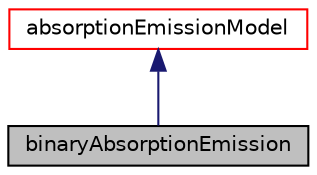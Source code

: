 digraph "binaryAbsorptionEmission"
{
  bgcolor="transparent";
  edge [fontname="Helvetica",fontsize="10",labelfontname="Helvetica",labelfontsize="10"];
  node [fontname="Helvetica",fontsize="10",shape=record];
  Node1 [label="binaryAbsorptionEmission",height=0.2,width=0.4,color="black", fillcolor="grey75", style="filled", fontcolor="black"];
  Node2 -> Node1 [dir="back",color="midnightblue",fontsize="10",style="solid",fontname="Helvetica"];
  Node2 [label="absorptionEmissionModel",height=0.2,width=0.4,color="red",URL="$a00012.html",tooltip="Model to supply absorption and emission coefficients for radiation modelling. "];
}
